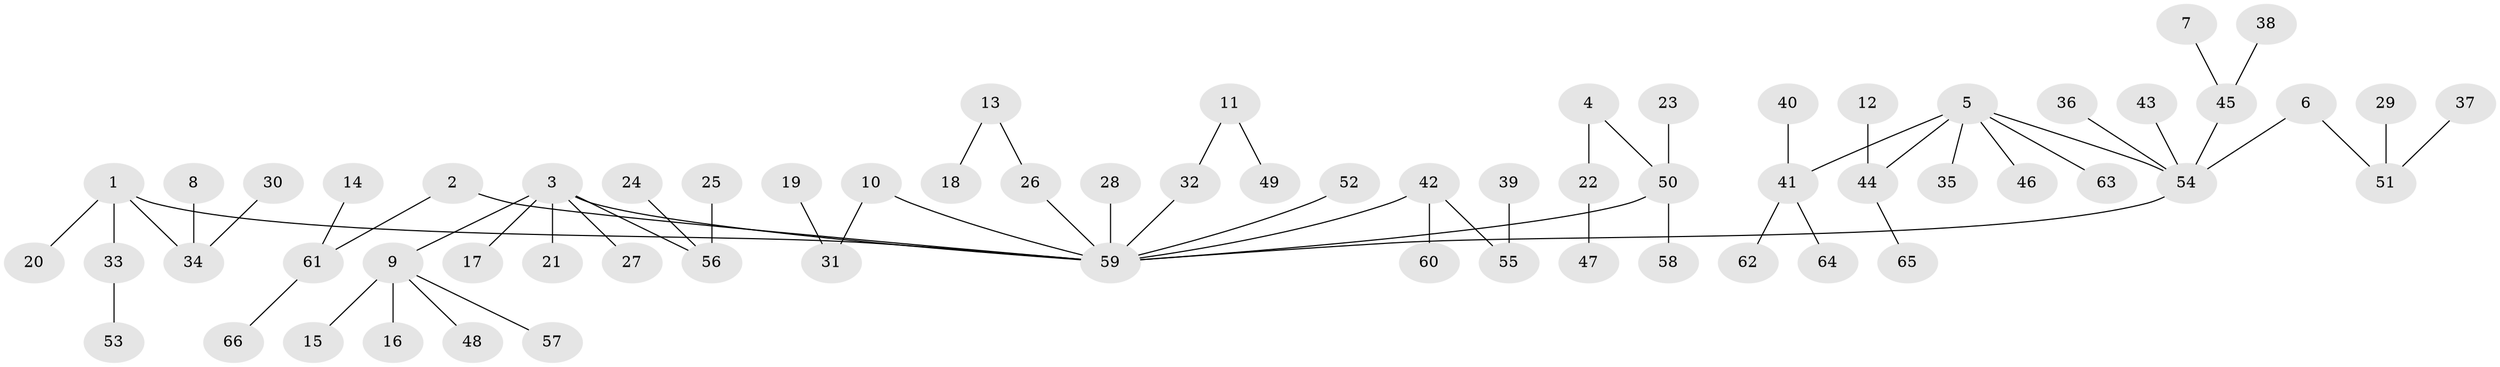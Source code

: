 // original degree distribution, {5: 0.06870229007633588, 4: 0.03816793893129771, 7: 0.007633587786259542, 3: 0.0916030534351145, 6: 0.015267175572519083, 2: 0.2900763358778626, 1: 0.48854961832061067}
// Generated by graph-tools (version 1.1) at 2025/26/03/09/25 03:26:25]
// undirected, 66 vertices, 65 edges
graph export_dot {
graph [start="1"]
  node [color=gray90,style=filled];
  1;
  2;
  3;
  4;
  5;
  6;
  7;
  8;
  9;
  10;
  11;
  12;
  13;
  14;
  15;
  16;
  17;
  18;
  19;
  20;
  21;
  22;
  23;
  24;
  25;
  26;
  27;
  28;
  29;
  30;
  31;
  32;
  33;
  34;
  35;
  36;
  37;
  38;
  39;
  40;
  41;
  42;
  43;
  44;
  45;
  46;
  47;
  48;
  49;
  50;
  51;
  52;
  53;
  54;
  55;
  56;
  57;
  58;
  59;
  60;
  61;
  62;
  63;
  64;
  65;
  66;
  1 -- 20 [weight=1.0];
  1 -- 33 [weight=1.0];
  1 -- 34 [weight=1.0];
  1 -- 59 [weight=1.0];
  2 -- 59 [weight=1.0];
  2 -- 61 [weight=1.0];
  3 -- 9 [weight=1.0];
  3 -- 17 [weight=1.0];
  3 -- 21 [weight=1.0];
  3 -- 27 [weight=1.0];
  3 -- 56 [weight=1.0];
  3 -- 59 [weight=1.0];
  4 -- 22 [weight=1.0];
  4 -- 50 [weight=1.0];
  5 -- 35 [weight=1.0];
  5 -- 41 [weight=1.0];
  5 -- 44 [weight=1.0];
  5 -- 46 [weight=1.0];
  5 -- 54 [weight=1.0];
  5 -- 63 [weight=1.0];
  6 -- 51 [weight=1.0];
  6 -- 54 [weight=1.0];
  7 -- 45 [weight=1.0];
  8 -- 34 [weight=1.0];
  9 -- 15 [weight=1.0];
  9 -- 16 [weight=1.0];
  9 -- 48 [weight=1.0];
  9 -- 57 [weight=1.0];
  10 -- 31 [weight=1.0];
  10 -- 59 [weight=1.0];
  11 -- 32 [weight=1.0];
  11 -- 49 [weight=1.0];
  12 -- 44 [weight=1.0];
  13 -- 18 [weight=1.0];
  13 -- 26 [weight=1.0];
  14 -- 61 [weight=1.0];
  19 -- 31 [weight=1.0];
  22 -- 47 [weight=1.0];
  23 -- 50 [weight=1.0];
  24 -- 56 [weight=1.0];
  25 -- 56 [weight=1.0];
  26 -- 59 [weight=1.0];
  28 -- 59 [weight=1.0];
  29 -- 51 [weight=1.0];
  30 -- 34 [weight=1.0];
  32 -- 59 [weight=1.0];
  33 -- 53 [weight=1.0];
  36 -- 54 [weight=1.0];
  37 -- 51 [weight=1.0];
  38 -- 45 [weight=1.0];
  39 -- 55 [weight=1.0];
  40 -- 41 [weight=1.0];
  41 -- 62 [weight=1.0];
  41 -- 64 [weight=1.0];
  42 -- 55 [weight=1.0];
  42 -- 59 [weight=1.0];
  42 -- 60 [weight=1.0];
  43 -- 54 [weight=1.0];
  44 -- 65 [weight=1.0];
  45 -- 54 [weight=1.0];
  50 -- 58 [weight=1.0];
  50 -- 59 [weight=1.0];
  52 -- 59 [weight=1.0];
  54 -- 59 [weight=1.0];
  61 -- 66 [weight=1.0];
}

